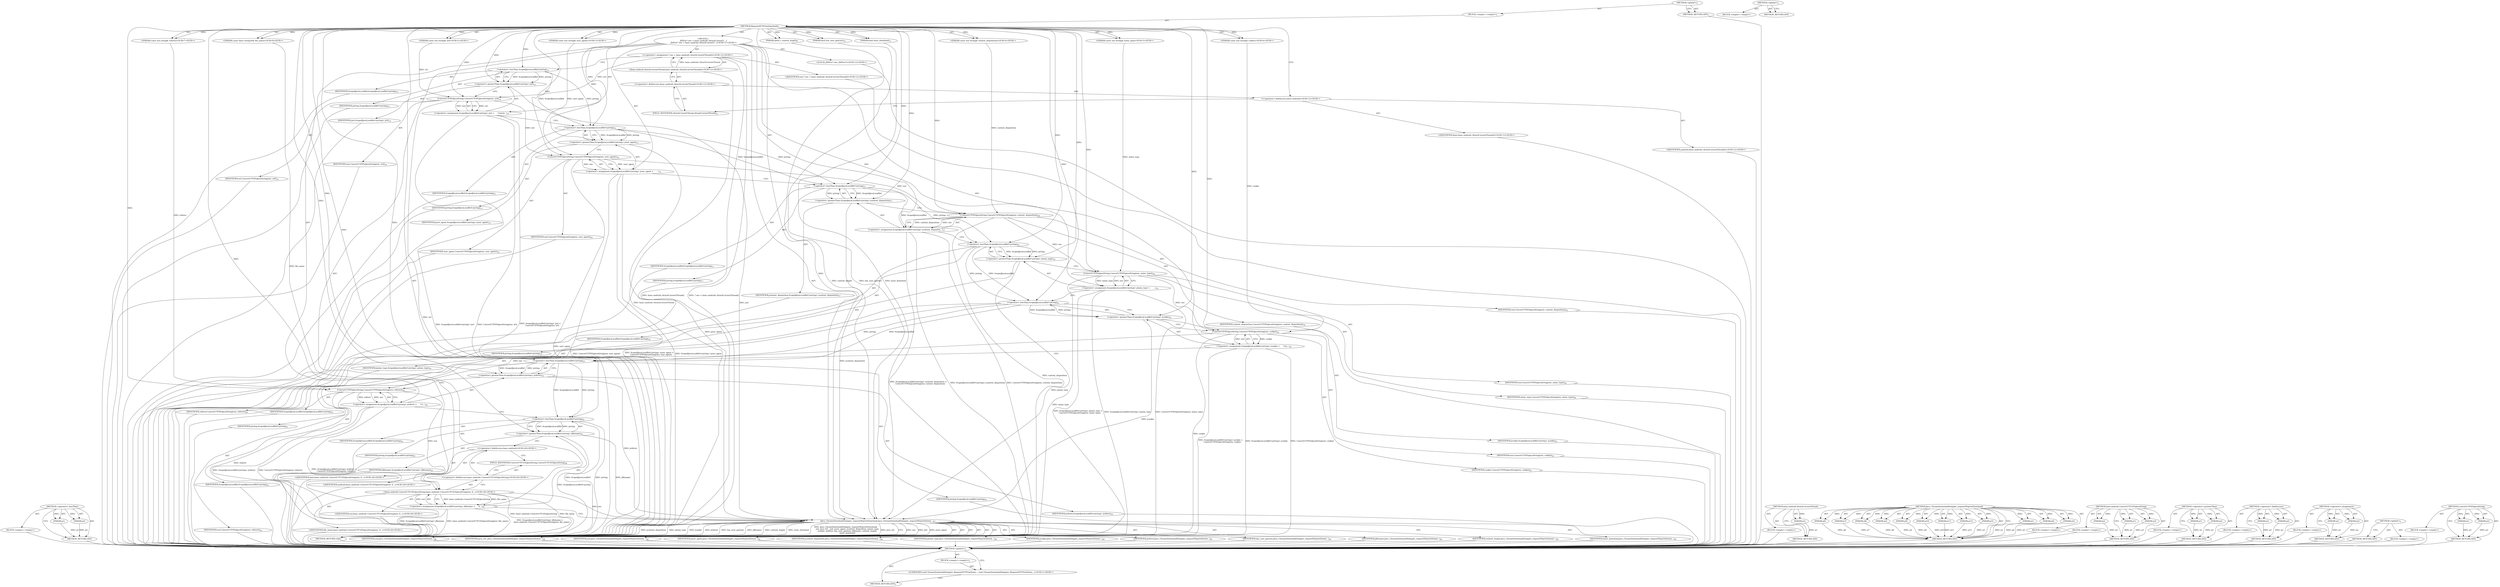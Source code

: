 digraph "&lt;global&gt;" {
vulnerable_156 [label=<(METHOD,&lt;operator&gt;.lessThan)>];
vulnerable_157 [label=<(PARAM,p1)>];
vulnerable_158 [label=<(PARAM,p2)>];
vulnerable_159 [label=<(BLOCK,&lt;empty&gt;,&lt;empty&gt;)>];
vulnerable_160 [label=<(METHOD_RETURN,ANY)>];
vulnerable_6 [label=<(METHOD,&lt;global&gt;)<SUB>1</SUB>>];
vulnerable_7 [label=<(BLOCK,&lt;empty&gt;,&lt;empty&gt;)<SUB>1</SUB>>];
vulnerable_8 [label=<(METHOD,RequestHTTPGetDownload)<SUB>1</SUB>>];
vulnerable_9 [label="<(PARAM,const std::string&amp; url)<SUB>2</SUB>>"];
vulnerable_10 [label="<(PARAM,const std::string&amp; user_agent)<SUB>3</SUB>>"];
vulnerable_11 [label="<(PARAM,const std::string&amp; content_disposition)<SUB>4</SUB>>"];
vulnerable_12 [label="<(PARAM,const std::string&amp; mime_type)<SUB>5</SUB>>"];
vulnerable_13 [label="<(PARAM,const std::string&amp; cookie)<SUB>6</SUB>>"];
vulnerable_14 [label="<(PARAM,const std::string&amp; referer)<SUB>7</SUB>>"];
vulnerable_15 [label="<(PARAM,const base::string16&amp; file_name)<SUB>8</SUB>>"];
vulnerable_16 [label=<(PARAM,int64_t content_length)<SUB>9</SUB>>];
vulnerable_17 [label=<(PARAM,bool has_user_gesture)<SUB>10</SUB>>];
vulnerable_18 [label=<(PARAM,bool must_download)<SUB>11</SUB>>];
vulnerable_19 [label="<(BLOCK,{
  JNIEnv* env = base::android::AttachCurrentT...,{
  JNIEnv* env = base::android::AttachCurrentT...)<SUB>11</SUB>>"];
vulnerable_20 [label="<(LOCAL,JNIEnv* env: JNIEnv*)<SUB>12</SUB>>"];
vulnerable_21 [label="<(&lt;operator&gt;.assignment,* env = base::android::AttachCurrentThread())<SUB>12</SUB>>"];
vulnerable_22 [label="<(IDENTIFIER,env,* env = base::android::AttachCurrentThread())<SUB>12</SUB>>"];
vulnerable_23 [label="<(base.android.AttachCurrentThread,base::android::AttachCurrentThread())<SUB>12</SUB>>"];
vulnerable_24 [label="<(&lt;operator&gt;.fieldAccess,base::android::AttachCurrentThread)<SUB>12</SUB>>"];
vulnerable_25 [label="<(&lt;operator&gt;.fieldAccess,base::android)<SUB>12</SUB>>"];
vulnerable_26 [label="<(IDENTIFIER,base,base::android::AttachCurrentThread())<SUB>12</SUB>>"];
vulnerable_27 [label="<(IDENTIFIER,android,base::android::AttachCurrentThread())<SUB>12</SUB>>"];
vulnerable_28 [label=<(FIELD_IDENTIFIER,AttachCurrentThread,AttachCurrentThread)<SUB>12</SUB>>];
vulnerable_29 [label=<(&lt;operator&gt;.assignment,ScopedJavaLocalRef&lt;jstring&gt; jurl =
      Conver...)<SUB>13</SUB>>];
vulnerable_30 [label=<(&lt;operator&gt;.greaterThan,ScopedJavaLocalRef&lt;jstring&gt; jurl)<SUB>13</SUB>>];
vulnerable_31 [label=<(&lt;operator&gt;.lessThan,ScopedJavaLocalRef&lt;jstring)<SUB>13</SUB>>];
vulnerable_32 [label=<(IDENTIFIER,ScopedJavaLocalRef,ScopedJavaLocalRef&lt;jstring)<SUB>13</SUB>>];
vulnerable_33 [label=<(IDENTIFIER,jstring,ScopedJavaLocalRef&lt;jstring)<SUB>13</SUB>>];
vulnerable_34 [label=<(IDENTIFIER,jurl,ScopedJavaLocalRef&lt;jstring&gt; jurl)<SUB>13</SUB>>];
vulnerable_35 [label=<(ConvertUTF8ToJavaString,ConvertUTF8ToJavaString(env, url))<SUB>14</SUB>>];
vulnerable_36 [label=<(IDENTIFIER,env,ConvertUTF8ToJavaString(env, url))<SUB>14</SUB>>];
vulnerable_37 [label=<(IDENTIFIER,url,ConvertUTF8ToJavaString(env, url))<SUB>14</SUB>>];
vulnerable_38 [label=<(&lt;operator&gt;.assignment,ScopedJavaLocalRef&lt;jstring&gt; juser_agent =
     ...)<SUB>15</SUB>>];
vulnerable_39 [label=<(&lt;operator&gt;.greaterThan,ScopedJavaLocalRef&lt;jstring&gt; juser_agent)<SUB>15</SUB>>];
vulnerable_40 [label=<(&lt;operator&gt;.lessThan,ScopedJavaLocalRef&lt;jstring)<SUB>15</SUB>>];
vulnerable_41 [label=<(IDENTIFIER,ScopedJavaLocalRef,ScopedJavaLocalRef&lt;jstring)<SUB>15</SUB>>];
vulnerable_42 [label=<(IDENTIFIER,jstring,ScopedJavaLocalRef&lt;jstring)<SUB>15</SUB>>];
vulnerable_43 [label=<(IDENTIFIER,juser_agent,ScopedJavaLocalRef&lt;jstring&gt; juser_agent)<SUB>15</SUB>>];
vulnerable_44 [label=<(ConvertUTF8ToJavaString,ConvertUTF8ToJavaString(env, user_agent))<SUB>16</SUB>>];
vulnerable_45 [label=<(IDENTIFIER,env,ConvertUTF8ToJavaString(env, user_agent))<SUB>16</SUB>>];
vulnerable_46 [label=<(IDENTIFIER,user_agent,ConvertUTF8ToJavaString(env, user_agent))<SUB>16</SUB>>];
vulnerable_47 [label=<(&lt;operator&gt;.assignment,ScopedJavaLocalRef&lt;jstring&gt; jcontent_dispositio...)<SUB>17</SUB>>];
vulnerable_48 [label=<(&lt;operator&gt;.greaterThan,ScopedJavaLocalRef&lt;jstring&gt; jcontent_disposition)<SUB>17</SUB>>];
vulnerable_49 [label=<(&lt;operator&gt;.lessThan,ScopedJavaLocalRef&lt;jstring)<SUB>17</SUB>>];
vulnerable_50 [label=<(IDENTIFIER,ScopedJavaLocalRef,ScopedJavaLocalRef&lt;jstring)<SUB>17</SUB>>];
vulnerable_51 [label=<(IDENTIFIER,jstring,ScopedJavaLocalRef&lt;jstring)<SUB>17</SUB>>];
vulnerable_52 [label=<(IDENTIFIER,jcontent_disposition,ScopedJavaLocalRef&lt;jstring&gt; jcontent_disposition)<SUB>17</SUB>>];
vulnerable_53 [label=<(ConvertUTF8ToJavaString,ConvertUTF8ToJavaString(env, content_disposition))<SUB>18</SUB>>];
vulnerable_54 [label=<(IDENTIFIER,env,ConvertUTF8ToJavaString(env, content_disposition))<SUB>18</SUB>>];
vulnerable_55 [label=<(IDENTIFIER,content_disposition,ConvertUTF8ToJavaString(env, content_disposition))<SUB>18</SUB>>];
vulnerable_56 [label=<(&lt;operator&gt;.assignment,ScopedJavaLocalRef&lt;jstring&gt; jmime_type =
      ...)<SUB>19</SUB>>];
vulnerable_57 [label=<(&lt;operator&gt;.greaterThan,ScopedJavaLocalRef&lt;jstring&gt; jmime_type)<SUB>19</SUB>>];
vulnerable_58 [label=<(&lt;operator&gt;.lessThan,ScopedJavaLocalRef&lt;jstring)<SUB>19</SUB>>];
vulnerable_59 [label=<(IDENTIFIER,ScopedJavaLocalRef,ScopedJavaLocalRef&lt;jstring)<SUB>19</SUB>>];
vulnerable_60 [label=<(IDENTIFIER,jstring,ScopedJavaLocalRef&lt;jstring)<SUB>19</SUB>>];
vulnerable_61 [label=<(IDENTIFIER,jmime_type,ScopedJavaLocalRef&lt;jstring&gt; jmime_type)<SUB>19</SUB>>];
vulnerable_62 [label=<(ConvertUTF8ToJavaString,ConvertUTF8ToJavaString(env, mime_type))<SUB>20</SUB>>];
vulnerable_63 [label=<(IDENTIFIER,env,ConvertUTF8ToJavaString(env, mime_type))<SUB>20</SUB>>];
vulnerable_64 [label=<(IDENTIFIER,mime_type,ConvertUTF8ToJavaString(env, mime_type))<SUB>20</SUB>>];
vulnerable_65 [label=<(&lt;operator&gt;.assignment,ScopedJavaLocalRef&lt;jstring&gt; jcookie =
      Con...)<SUB>21</SUB>>];
vulnerable_66 [label=<(&lt;operator&gt;.greaterThan,ScopedJavaLocalRef&lt;jstring&gt; jcookie)<SUB>21</SUB>>];
vulnerable_67 [label=<(&lt;operator&gt;.lessThan,ScopedJavaLocalRef&lt;jstring)<SUB>21</SUB>>];
vulnerable_68 [label=<(IDENTIFIER,ScopedJavaLocalRef,ScopedJavaLocalRef&lt;jstring)<SUB>21</SUB>>];
vulnerable_69 [label=<(IDENTIFIER,jstring,ScopedJavaLocalRef&lt;jstring)<SUB>21</SUB>>];
vulnerable_70 [label=<(IDENTIFIER,jcookie,ScopedJavaLocalRef&lt;jstring&gt; jcookie)<SUB>21</SUB>>];
vulnerable_71 [label=<(ConvertUTF8ToJavaString,ConvertUTF8ToJavaString(env, cookie))<SUB>22</SUB>>];
vulnerable_72 [label=<(IDENTIFIER,env,ConvertUTF8ToJavaString(env, cookie))<SUB>22</SUB>>];
vulnerable_73 [label=<(IDENTIFIER,cookie,ConvertUTF8ToJavaString(env, cookie))<SUB>22</SUB>>];
vulnerable_74 [label=<(&lt;operator&gt;.assignment,ScopedJavaLocalRef&lt;jstring&gt; jreferer =
      Co...)<SUB>23</SUB>>];
vulnerable_75 [label=<(&lt;operator&gt;.greaterThan,ScopedJavaLocalRef&lt;jstring&gt; jreferer)<SUB>23</SUB>>];
vulnerable_76 [label=<(&lt;operator&gt;.lessThan,ScopedJavaLocalRef&lt;jstring)<SUB>23</SUB>>];
vulnerable_77 [label=<(IDENTIFIER,ScopedJavaLocalRef,ScopedJavaLocalRef&lt;jstring)<SUB>23</SUB>>];
vulnerable_78 [label=<(IDENTIFIER,jstring,ScopedJavaLocalRef&lt;jstring)<SUB>23</SUB>>];
vulnerable_79 [label=<(IDENTIFIER,jreferer,ScopedJavaLocalRef&lt;jstring&gt; jreferer)<SUB>23</SUB>>];
vulnerable_80 [label=<(ConvertUTF8ToJavaString,ConvertUTF8ToJavaString(env, referer))<SUB>24</SUB>>];
vulnerable_81 [label=<(IDENTIFIER,env,ConvertUTF8ToJavaString(env, referer))<SUB>24</SUB>>];
vulnerable_82 [label=<(IDENTIFIER,referer,ConvertUTF8ToJavaString(env, referer))<SUB>24</SUB>>];
vulnerable_83 [label=<(&lt;operator&gt;.assignment,ScopedJavaLocalRef&lt;jstring&gt; jfilename =
      b...)<SUB>25</SUB>>];
vulnerable_84 [label=<(&lt;operator&gt;.greaterThan,ScopedJavaLocalRef&lt;jstring&gt; jfilename)<SUB>25</SUB>>];
vulnerable_85 [label=<(&lt;operator&gt;.lessThan,ScopedJavaLocalRef&lt;jstring)<SUB>25</SUB>>];
vulnerable_86 [label=<(IDENTIFIER,ScopedJavaLocalRef,ScopedJavaLocalRef&lt;jstring)<SUB>25</SUB>>];
vulnerable_87 [label=<(IDENTIFIER,jstring,ScopedJavaLocalRef&lt;jstring)<SUB>25</SUB>>];
vulnerable_88 [label=<(IDENTIFIER,jfilename,ScopedJavaLocalRef&lt;jstring&gt; jfilename)<SUB>25</SUB>>];
vulnerable_89 [label="<(base.android.ConvertUTF16ToJavaString,base::android::ConvertUTF16ToJavaString(env, fi...)<SUB>26</SUB>>"];
vulnerable_90 [label="<(&lt;operator&gt;.fieldAccess,base::android::ConvertUTF16ToJavaString)<SUB>26</SUB>>"];
vulnerable_91 [label="<(&lt;operator&gt;.fieldAccess,base::android)<SUB>26</SUB>>"];
vulnerable_92 [label="<(IDENTIFIER,base,base::android::ConvertUTF16ToJavaString(env, fi...)<SUB>26</SUB>>"];
vulnerable_93 [label="<(IDENTIFIER,android,base::android::ConvertUTF16ToJavaString(env, fi...)<SUB>26</SUB>>"];
vulnerable_94 [label=<(FIELD_IDENTIFIER,ConvertUTF16ToJavaString,ConvertUTF16ToJavaString)<SUB>26</SUB>>];
vulnerable_95 [label="<(IDENTIFIER,env,base::android::ConvertUTF16ToJavaString(env, fi...)<SUB>26</SUB>>"];
vulnerable_96 [label="<(IDENTIFIER,file_name,base::android::ConvertUTF16ToJavaString(env, fi...)<SUB>26</SUB>>"];
vulnerable_97 [label=<(Java_ChromeDownloadDelegate_requestHttpGetDownload,Java_ChromeDownloadDelegate_requestHttpGetDownl...)<SUB>27</SUB>>];
vulnerable_98 [label=<(IDENTIFIER,env,Java_ChromeDownloadDelegate_requestHttpGetDownl...)<SUB>28</SUB>>];
vulnerable_99 [label=<(IDENTIFIER,java_ref_,Java_ChromeDownloadDelegate_requestHttpGetDownl...)<SUB>28</SUB>>];
vulnerable_100 [label=<(IDENTIFIER,jurl,Java_ChromeDownloadDelegate_requestHttpGetDownl...)<SUB>28</SUB>>];
vulnerable_101 [label=<(IDENTIFIER,juser_agent,Java_ChromeDownloadDelegate_requestHttpGetDownl...)<SUB>28</SUB>>];
vulnerable_102 [label=<(IDENTIFIER,jcontent_disposition,Java_ChromeDownloadDelegate_requestHttpGetDownl...)<SUB>28</SUB>>];
vulnerable_103 [label=<(IDENTIFIER,jmime_type,Java_ChromeDownloadDelegate_requestHttpGetDownl...)<SUB>28</SUB>>];
vulnerable_104 [label=<(IDENTIFIER,jcookie,Java_ChromeDownloadDelegate_requestHttpGetDownl...)<SUB>29</SUB>>];
vulnerable_105 [label=<(IDENTIFIER,jreferer,Java_ChromeDownloadDelegate_requestHttpGetDownl...)<SUB>29</SUB>>];
vulnerable_106 [label=<(IDENTIFIER,has_user_gesture,Java_ChromeDownloadDelegate_requestHttpGetDownl...)<SUB>29</SUB>>];
vulnerable_107 [label=<(IDENTIFIER,jfilename,Java_ChromeDownloadDelegate_requestHttpGetDownl...)<SUB>29</SUB>>];
vulnerable_108 [label=<(IDENTIFIER,content_length,Java_ChromeDownloadDelegate_requestHttpGetDownl...)<SUB>29</SUB>>];
vulnerable_109 [label=<(IDENTIFIER,must_download,Java_ChromeDownloadDelegate_requestHttpGetDownl...)<SUB>30</SUB>>];
vulnerable_110 [label=<(METHOD_RETURN,void)<SUB>1</SUB>>];
vulnerable_112 [label=<(METHOD_RETURN,ANY)<SUB>1</SUB>>];
vulnerable_142 [label=<(METHOD,base.android.AttachCurrentThread)>];
vulnerable_143 [label=<(PARAM,p1)>];
vulnerable_144 [label=<(BLOCK,&lt;empty&gt;,&lt;empty&gt;)>];
vulnerable_145 [label=<(METHOD_RETURN,ANY)>];
vulnerable_172 [label=<(METHOD,Java_ChromeDownloadDelegate_requestHttpGetDownload)>];
vulnerable_173 [label=<(PARAM,p1)>];
vulnerable_174 [label=<(PARAM,p2)>];
vulnerable_175 [label=<(PARAM,p3)>];
vulnerable_176 [label=<(PARAM,p4)>];
vulnerable_177 [label=<(PARAM,p5)>];
vulnerable_178 [label=<(PARAM,p6)>];
vulnerable_179 [label=<(PARAM,p7)>];
vulnerable_180 [label=<(PARAM,p8)>];
vulnerable_181 [label=<(PARAM,p9)>];
vulnerable_182 [label=<(PARAM,p10)>];
vulnerable_183 [label=<(PARAM,p11)>];
vulnerable_184 [label=<(PARAM,p12)>];
vulnerable_185 [label=<(BLOCK,&lt;empty&gt;,&lt;empty&gt;)>];
vulnerable_186 [label=<(METHOD_RETURN,ANY)>];
vulnerable_166 [label=<(METHOD,base.android.ConvertUTF16ToJavaString)>];
vulnerable_167 [label=<(PARAM,p1)>];
vulnerable_168 [label=<(PARAM,p2)>];
vulnerable_169 [label=<(PARAM,p3)>];
vulnerable_170 [label=<(BLOCK,&lt;empty&gt;,&lt;empty&gt;)>];
vulnerable_171 [label=<(METHOD_RETURN,ANY)>];
vulnerable_151 [label=<(METHOD,&lt;operator&gt;.greaterThan)>];
vulnerable_152 [label=<(PARAM,p1)>];
vulnerable_153 [label=<(PARAM,p2)>];
vulnerable_154 [label=<(BLOCK,&lt;empty&gt;,&lt;empty&gt;)>];
vulnerable_155 [label=<(METHOD_RETURN,ANY)>];
vulnerable_146 [label=<(METHOD,&lt;operator&gt;.fieldAccess)>];
vulnerable_147 [label=<(PARAM,p1)>];
vulnerable_148 [label=<(PARAM,p2)>];
vulnerable_149 [label=<(BLOCK,&lt;empty&gt;,&lt;empty&gt;)>];
vulnerable_150 [label=<(METHOD_RETURN,ANY)>];
vulnerable_137 [label=<(METHOD,&lt;operator&gt;.assignment)>];
vulnerable_138 [label=<(PARAM,p1)>];
vulnerable_139 [label=<(PARAM,p2)>];
vulnerable_140 [label=<(BLOCK,&lt;empty&gt;,&lt;empty&gt;)>];
vulnerable_141 [label=<(METHOD_RETURN,ANY)>];
vulnerable_131 [label=<(METHOD,&lt;global&gt;)<SUB>1</SUB>>];
vulnerable_132 [label=<(BLOCK,&lt;empty&gt;,&lt;empty&gt;)>];
vulnerable_133 [label=<(METHOD_RETURN,ANY)>];
vulnerable_161 [label=<(METHOD,ConvertUTF8ToJavaString)>];
vulnerable_162 [label=<(PARAM,p1)>];
vulnerable_163 [label=<(PARAM,p2)>];
vulnerable_164 [label=<(BLOCK,&lt;empty&gt;,&lt;empty&gt;)>];
vulnerable_165 [label=<(METHOD_RETURN,ANY)>];
fixed_6 [label=<(METHOD,&lt;global&gt;)<SUB>1</SUB>>];
fixed_7 [label=<(BLOCK,&lt;empty&gt;,&lt;empty&gt;)<SUB>1</SUB>>];
fixed_8 [label="<(UNKNOWN,void ChromeDownloadDelegate::RequestHTTPGetDown...,void ChromeDownloadDelegate::RequestHTTPGetDown...)<SUB>1</SUB>>"];
fixed_9 [label=<(METHOD_RETURN,ANY)<SUB>1</SUB>>];
fixed_14 [label=<(METHOD,&lt;global&gt;)<SUB>1</SUB>>];
fixed_15 [label=<(BLOCK,&lt;empty&gt;,&lt;empty&gt;)>];
fixed_16 [label=<(METHOD_RETURN,ANY)>];
vulnerable_156 -> vulnerable_157  [key=0, label="AST: "];
vulnerable_156 -> vulnerable_157  [key=1, label="DDG: "];
vulnerable_156 -> vulnerable_159  [key=0, label="AST: "];
vulnerable_156 -> vulnerable_158  [key=0, label="AST: "];
vulnerable_156 -> vulnerable_158  [key=1, label="DDG: "];
vulnerable_156 -> vulnerable_160  [key=0, label="AST: "];
vulnerable_156 -> vulnerable_160  [key=1, label="CFG: "];
vulnerable_157 -> vulnerable_160  [key=0, label="DDG: p1"];
vulnerable_158 -> vulnerable_160  [key=0, label="DDG: p2"];
vulnerable_159 -> fixed_6  [key=0];
vulnerable_160 -> fixed_6  [key=0];
vulnerable_6 -> vulnerable_7  [key=0, label="AST: "];
vulnerable_6 -> vulnerable_112  [key=0, label="AST: "];
vulnerable_6 -> vulnerable_112  [key=1, label="CFG: "];
vulnerable_7 -> vulnerable_8  [key=0, label="AST: "];
vulnerable_8 -> vulnerable_9  [key=0, label="AST: "];
vulnerable_8 -> vulnerable_9  [key=1, label="DDG: "];
vulnerable_8 -> vulnerable_10  [key=0, label="AST: "];
vulnerable_8 -> vulnerable_10  [key=1, label="DDG: "];
vulnerable_8 -> vulnerable_11  [key=0, label="AST: "];
vulnerable_8 -> vulnerable_11  [key=1, label="DDG: "];
vulnerable_8 -> vulnerable_12  [key=0, label="AST: "];
vulnerable_8 -> vulnerable_12  [key=1, label="DDG: "];
vulnerable_8 -> vulnerable_13  [key=0, label="AST: "];
vulnerable_8 -> vulnerable_13  [key=1, label="DDG: "];
vulnerable_8 -> vulnerable_14  [key=0, label="AST: "];
vulnerable_8 -> vulnerable_14  [key=1, label="DDG: "];
vulnerable_8 -> vulnerable_15  [key=0, label="AST: "];
vulnerable_8 -> vulnerable_15  [key=1, label="DDG: "];
vulnerable_8 -> vulnerable_16  [key=0, label="AST: "];
vulnerable_8 -> vulnerable_16  [key=1, label="DDG: "];
vulnerable_8 -> vulnerable_17  [key=0, label="AST: "];
vulnerable_8 -> vulnerable_17  [key=1, label="DDG: "];
vulnerable_8 -> vulnerable_18  [key=0, label="AST: "];
vulnerable_8 -> vulnerable_18  [key=1, label="DDG: "];
vulnerable_8 -> vulnerable_19  [key=0, label="AST: "];
vulnerable_8 -> vulnerable_110  [key=0, label="AST: "];
vulnerable_8 -> vulnerable_25  [key=0, label="CFG: "];
vulnerable_8 -> vulnerable_97  [key=0, label="DDG: "];
vulnerable_8 -> vulnerable_30  [key=0, label="DDG: "];
vulnerable_8 -> vulnerable_35  [key=0, label="DDG: "];
vulnerable_8 -> vulnerable_39  [key=0, label="DDG: "];
vulnerable_8 -> vulnerable_44  [key=0, label="DDG: "];
vulnerable_8 -> vulnerable_48  [key=0, label="DDG: "];
vulnerable_8 -> vulnerable_53  [key=0, label="DDG: "];
vulnerable_8 -> vulnerable_57  [key=0, label="DDG: "];
vulnerable_8 -> vulnerable_62  [key=0, label="DDG: "];
vulnerable_8 -> vulnerable_66  [key=0, label="DDG: "];
vulnerable_8 -> vulnerable_71  [key=0, label="DDG: "];
vulnerable_8 -> vulnerable_75  [key=0, label="DDG: "];
vulnerable_8 -> vulnerable_80  [key=0, label="DDG: "];
vulnerable_8 -> vulnerable_84  [key=0, label="DDG: "];
vulnerable_8 -> vulnerable_89  [key=0, label="DDG: "];
vulnerable_8 -> vulnerable_31  [key=0, label="DDG: "];
vulnerable_8 -> vulnerable_40  [key=0, label="DDG: "];
vulnerable_8 -> vulnerable_49  [key=0, label="DDG: "];
vulnerable_8 -> vulnerable_58  [key=0, label="DDG: "];
vulnerable_8 -> vulnerable_67  [key=0, label="DDG: "];
vulnerable_8 -> vulnerable_76  [key=0, label="DDG: "];
vulnerable_8 -> vulnerable_85  [key=0, label="DDG: "];
vulnerable_9 -> vulnerable_35  [key=0, label="DDG: url"];
vulnerable_10 -> vulnerable_44  [key=0, label="DDG: user_agent"];
vulnerable_11 -> vulnerable_53  [key=0, label="DDG: content_disposition"];
vulnerable_12 -> vulnerable_62  [key=0, label="DDG: mime_type"];
vulnerable_13 -> vulnerable_71  [key=0, label="DDG: cookie"];
vulnerable_14 -> vulnerable_80  [key=0, label="DDG: referer"];
vulnerable_15 -> vulnerable_89  [key=0, label="DDG: file_name"];
vulnerable_16 -> vulnerable_97  [key=0, label="DDG: content_length"];
vulnerable_17 -> vulnerable_97  [key=0, label="DDG: has_user_gesture"];
vulnerable_18 -> vulnerable_97  [key=0, label="DDG: must_download"];
vulnerable_19 -> vulnerable_20  [key=0, label="AST: "];
vulnerable_19 -> vulnerable_21  [key=0, label="AST: "];
vulnerable_19 -> vulnerable_29  [key=0, label="AST: "];
vulnerable_19 -> vulnerable_38  [key=0, label="AST: "];
vulnerable_19 -> vulnerable_47  [key=0, label="AST: "];
vulnerable_19 -> vulnerable_56  [key=0, label="AST: "];
vulnerable_19 -> vulnerable_65  [key=0, label="AST: "];
vulnerable_19 -> vulnerable_74  [key=0, label="AST: "];
vulnerable_19 -> vulnerable_83  [key=0, label="AST: "];
vulnerable_19 -> vulnerable_97  [key=0, label="AST: "];
vulnerable_20 -> fixed_6  [key=0];
vulnerable_21 -> vulnerable_22  [key=0, label="AST: "];
vulnerable_21 -> vulnerable_23  [key=0, label="AST: "];
vulnerable_21 -> vulnerable_31  [key=0, label="CFG: "];
vulnerable_21 -> vulnerable_110  [key=0, label="DDG: base::android::AttachCurrentThread()"];
vulnerable_21 -> vulnerable_110  [key=1, label="DDG: * env = base::android::AttachCurrentThread()"];
vulnerable_21 -> vulnerable_35  [key=0, label="DDG: env"];
vulnerable_22 -> fixed_6  [key=0];
vulnerable_23 -> vulnerable_24  [key=0, label="AST: "];
vulnerable_23 -> vulnerable_21  [key=0, label="CFG: "];
vulnerable_23 -> vulnerable_21  [key=1, label="DDG: base::android::AttachCurrentThread"];
vulnerable_23 -> vulnerable_110  [key=0, label="DDG: base::android::AttachCurrentThread"];
vulnerable_24 -> vulnerable_25  [key=0, label="AST: "];
vulnerable_24 -> vulnerable_28  [key=0, label="AST: "];
vulnerable_24 -> vulnerable_23  [key=0, label="CFG: "];
vulnerable_25 -> vulnerable_26  [key=0, label="AST: "];
vulnerable_25 -> vulnerable_27  [key=0, label="AST: "];
vulnerable_25 -> vulnerable_28  [key=0, label="CFG: "];
vulnerable_26 -> fixed_6  [key=0];
vulnerable_27 -> fixed_6  [key=0];
vulnerable_28 -> vulnerable_24  [key=0, label="CFG: "];
vulnerable_29 -> vulnerable_30  [key=0, label="AST: "];
vulnerable_29 -> vulnerable_35  [key=0, label="AST: "];
vulnerable_29 -> vulnerable_40  [key=0, label="CFG: "];
vulnerable_29 -> vulnerable_110  [key=0, label="DDG: ScopedJavaLocalRef&lt;jstring&gt; jurl"];
vulnerable_29 -> vulnerable_110  [key=1, label="DDG: ConvertUTF8ToJavaString(env, url)"];
vulnerable_29 -> vulnerable_110  [key=2, label="DDG: ScopedJavaLocalRef&lt;jstring&gt; jurl =
      ConvertUTF8ToJavaString(env, url)"];
vulnerable_30 -> vulnerable_31  [key=0, label="AST: "];
vulnerable_30 -> vulnerable_34  [key=0, label="AST: "];
vulnerable_30 -> vulnerable_35  [key=0, label="CFG: "];
vulnerable_30 -> vulnerable_97  [key=0, label="DDG: jurl"];
vulnerable_31 -> vulnerable_32  [key=0, label="AST: "];
vulnerable_31 -> vulnerable_33  [key=0, label="AST: "];
vulnerable_31 -> vulnerable_30  [key=0, label="CFG: "];
vulnerable_31 -> vulnerable_30  [key=1, label="DDG: ScopedJavaLocalRef"];
vulnerable_31 -> vulnerable_30  [key=2, label="DDG: jstring"];
vulnerable_31 -> vulnerable_40  [key=0, label="DDG: ScopedJavaLocalRef"];
vulnerable_31 -> vulnerable_40  [key=1, label="DDG: jstring"];
vulnerable_32 -> fixed_6  [key=0];
vulnerable_33 -> fixed_6  [key=0];
vulnerable_34 -> fixed_6  [key=0];
vulnerable_35 -> vulnerable_36  [key=0, label="AST: "];
vulnerable_35 -> vulnerable_37  [key=0, label="AST: "];
vulnerable_35 -> vulnerable_29  [key=0, label="CFG: "];
vulnerable_35 -> vulnerable_29  [key=1, label="DDG: env"];
vulnerable_35 -> vulnerable_29  [key=2, label="DDG: url"];
vulnerable_35 -> vulnerable_110  [key=0, label="DDG: url"];
vulnerable_35 -> vulnerable_44  [key=0, label="DDG: env"];
vulnerable_36 -> fixed_6  [key=0];
vulnerable_37 -> fixed_6  [key=0];
vulnerable_38 -> vulnerable_39  [key=0, label="AST: "];
vulnerable_38 -> vulnerable_44  [key=0, label="AST: "];
vulnerable_38 -> vulnerable_49  [key=0, label="CFG: "];
vulnerable_38 -> vulnerable_110  [key=0, label="DDG: ScopedJavaLocalRef&lt;jstring&gt; juser_agent"];
vulnerable_38 -> vulnerable_110  [key=1, label="DDG: ConvertUTF8ToJavaString(env, user_agent)"];
vulnerable_38 -> vulnerable_110  [key=2, label="DDG: ScopedJavaLocalRef&lt;jstring&gt; juser_agent =
      ConvertUTF8ToJavaString(env, user_agent)"];
vulnerable_39 -> vulnerable_40  [key=0, label="AST: "];
vulnerable_39 -> vulnerable_43  [key=0, label="AST: "];
vulnerable_39 -> vulnerable_44  [key=0, label="CFG: "];
vulnerable_39 -> vulnerable_97  [key=0, label="DDG: juser_agent"];
vulnerable_40 -> vulnerable_41  [key=0, label="AST: "];
vulnerable_40 -> vulnerable_42  [key=0, label="AST: "];
vulnerable_40 -> vulnerable_39  [key=0, label="CFG: "];
vulnerable_40 -> vulnerable_39  [key=1, label="DDG: ScopedJavaLocalRef"];
vulnerable_40 -> vulnerable_39  [key=2, label="DDG: jstring"];
vulnerable_40 -> vulnerable_49  [key=0, label="DDG: ScopedJavaLocalRef"];
vulnerable_40 -> vulnerable_49  [key=1, label="DDG: jstring"];
vulnerable_41 -> fixed_6  [key=0];
vulnerable_42 -> fixed_6  [key=0];
vulnerable_43 -> fixed_6  [key=0];
vulnerable_44 -> vulnerable_45  [key=0, label="AST: "];
vulnerable_44 -> vulnerable_46  [key=0, label="AST: "];
vulnerable_44 -> vulnerable_38  [key=0, label="CFG: "];
vulnerable_44 -> vulnerable_38  [key=1, label="DDG: env"];
vulnerable_44 -> vulnerable_38  [key=2, label="DDG: user_agent"];
vulnerable_44 -> vulnerable_110  [key=0, label="DDG: user_agent"];
vulnerable_44 -> vulnerable_53  [key=0, label="DDG: env"];
vulnerable_45 -> fixed_6  [key=0];
vulnerable_46 -> fixed_6  [key=0];
vulnerable_47 -> vulnerable_48  [key=0, label="AST: "];
vulnerable_47 -> vulnerable_53  [key=0, label="AST: "];
vulnerable_47 -> vulnerable_58  [key=0, label="CFG: "];
vulnerable_47 -> vulnerable_110  [key=0, label="DDG: ScopedJavaLocalRef&lt;jstring&gt; jcontent_disposition"];
vulnerable_47 -> vulnerable_110  [key=1, label="DDG: ConvertUTF8ToJavaString(env, content_disposition)"];
vulnerable_47 -> vulnerable_110  [key=2, label="DDG: ScopedJavaLocalRef&lt;jstring&gt; jcontent_disposition =
      ConvertUTF8ToJavaString(env, content_disposition)"];
vulnerable_48 -> vulnerable_49  [key=0, label="AST: "];
vulnerable_48 -> vulnerable_52  [key=0, label="AST: "];
vulnerable_48 -> vulnerable_53  [key=0, label="CFG: "];
vulnerable_48 -> vulnerable_97  [key=0, label="DDG: jcontent_disposition"];
vulnerable_49 -> vulnerable_50  [key=0, label="AST: "];
vulnerable_49 -> vulnerable_51  [key=0, label="AST: "];
vulnerable_49 -> vulnerable_48  [key=0, label="CFG: "];
vulnerable_49 -> vulnerable_48  [key=1, label="DDG: ScopedJavaLocalRef"];
vulnerable_49 -> vulnerable_48  [key=2, label="DDG: jstring"];
vulnerable_49 -> vulnerable_58  [key=0, label="DDG: ScopedJavaLocalRef"];
vulnerable_49 -> vulnerable_58  [key=1, label="DDG: jstring"];
vulnerable_50 -> fixed_6  [key=0];
vulnerable_51 -> fixed_6  [key=0];
vulnerable_52 -> fixed_6  [key=0];
vulnerable_53 -> vulnerable_54  [key=0, label="AST: "];
vulnerable_53 -> vulnerable_55  [key=0, label="AST: "];
vulnerable_53 -> vulnerable_47  [key=0, label="CFG: "];
vulnerable_53 -> vulnerable_47  [key=1, label="DDG: env"];
vulnerable_53 -> vulnerable_47  [key=2, label="DDG: content_disposition"];
vulnerable_53 -> vulnerable_110  [key=0, label="DDG: content_disposition"];
vulnerable_53 -> vulnerable_62  [key=0, label="DDG: env"];
vulnerable_54 -> fixed_6  [key=0];
vulnerable_55 -> fixed_6  [key=0];
vulnerable_56 -> vulnerable_57  [key=0, label="AST: "];
vulnerable_56 -> vulnerable_62  [key=0, label="AST: "];
vulnerable_56 -> vulnerable_67  [key=0, label="CFG: "];
vulnerable_56 -> vulnerable_110  [key=0, label="DDG: ScopedJavaLocalRef&lt;jstring&gt; jmime_type"];
vulnerable_56 -> vulnerable_110  [key=1, label="DDG: ConvertUTF8ToJavaString(env, mime_type)"];
vulnerable_56 -> vulnerable_110  [key=2, label="DDG: ScopedJavaLocalRef&lt;jstring&gt; jmime_type =
      ConvertUTF8ToJavaString(env, mime_type)"];
vulnerable_57 -> vulnerable_58  [key=0, label="AST: "];
vulnerable_57 -> vulnerable_61  [key=0, label="AST: "];
vulnerable_57 -> vulnerable_62  [key=0, label="CFG: "];
vulnerable_57 -> vulnerable_97  [key=0, label="DDG: jmime_type"];
vulnerable_58 -> vulnerable_59  [key=0, label="AST: "];
vulnerable_58 -> vulnerable_60  [key=0, label="AST: "];
vulnerable_58 -> vulnerable_57  [key=0, label="CFG: "];
vulnerable_58 -> vulnerable_57  [key=1, label="DDG: ScopedJavaLocalRef"];
vulnerable_58 -> vulnerable_57  [key=2, label="DDG: jstring"];
vulnerable_58 -> vulnerable_67  [key=0, label="DDG: ScopedJavaLocalRef"];
vulnerable_58 -> vulnerable_67  [key=1, label="DDG: jstring"];
vulnerable_59 -> fixed_6  [key=0];
vulnerable_60 -> fixed_6  [key=0];
vulnerable_61 -> fixed_6  [key=0];
vulnerable_62 -> vulnerable_63  [key=0, label="AST: "];
vulnerable_62 -> vulnerable_64  [key=0, label="AST: "];
vulnerable_62 -> vulnerable_56  [key=0, label="CFG: "];
vulnerable_62 -> vulnerable_56  [key=1, label="DDG: env"];
vulnerable_62 -> vulnerable_56  [key=2, label="DDG: mime_type"];
vulnerable_62 -> vulnerable_110  [key=0, label="DDG: mime_type"];
vulnerable_62 -> vulnerable_71  [key=0, label="DDG: env"];
vulnerable_63 -> fixed_6  [key=0];
vulnerable_64 -> fixed_6  [key=0];
vulnerable_65 -> vulnerable_66  [key=0, label="AST: "];
vulnerable_65 -> vulnerable_71  [key=0, label="AST: "];
vulnerable_65 -> vulnerable_76  [key=0, label="CFG: "];
vulnerable_65 -> vulnerable_110  [key=0, label="DDG: ScopedJavaLocalRef&lt;jstring&gt; jcookie"];
vulnerable_65 -> vulnerable_110  [key=1, label="DDG: ConvertUTF8ToJavaString(env, cookie)"];
vulnerable_65 -> vulnerable_110  [key=2, label="DDG: ScopedJavaLocalRef&lt;jstring&gt; jcookie =
      ConvertUTF8ToJavaString(env, cookie)"];
vulnerable_66 -> vulnerable_67  [key=0, label="AST: "];
vulnerable_66 -> vulnerable_70  [key=0, label="AST: "];
vulnerable_66 -> vulnerable_71  [key=0, label="CFG: "];
vulnerable_66 -> vulnerable_97  [key=0, label="DDG: jcookie"];
vulnerable_67 -> vulnerable_68  [key=0, label="AST: "];
vulnerable_67 -> vulnerable_69  [key=0, label="AST: "];
vulnerable_67 -> vulnerable_66  [key=0, label="CFG: "];
vulnerable_67 -> vulnerable_66  [key=1, label="DDG: ScopedJavaLocalRef"];
vulnerable_67 -> vulnerable_66  [key=2, label="DDG: jstring"];
vulnerable_67 -> vulnerable_76  [key=0, label="DDG: ScopedJavaLocalRef"];
vulnerable_67 -> vulnerable_76  [key=1, label="DDG: jstring"];
vulnerable_68 -> fixed_6  [key=0];
vulnerable_69 -> fixed_6  [key=0];
vulnerable_70 -> fixed_6  [key=0];
vulnerable_71 -> vulnerable_72  [key=0, label="AST: "];
vulnerable_71 -> vulnerable_73  [key=0, label="AST: "];
vulnerable_71 -> vulnerable_65  [key=0, label="CFG: "];
vulnerable_71 -> vulnerable_65  [key=1, label="DDG: env"];
vulnerable_71 -> vulnerable_65  [key=2, label="DDG: cookie"];
vulnerable_71 -> vulnerable_110  [key=0, label="DDG: cookie"];
vulnerable_71 -> vulnerable_80  [key=0, label="DDG: env"];
vulnerable_72 -> fixed_6  [key=0];
vulnerable_73 -> fixed_6  [key=0];
vulnerable_74 -> vulnerable_75  [key=0, label="AST: "];
vulnerable_74 -> vulnerable_80  [key=0, label="AST: "];
vulnerable_74 -> vulnerable_85  [key=0, label="CFG: "];
vulnerable_74 -> vulnerable_110  [key=0, label="DDG: ScopedJavaLocalRef&lt;jstring&gt; jreferer"];
vulnerable_74 -> vulnerable_110  [key=1, label="DDG: ConvertUTF8ToJavaString(env, referer)"];
vulnerable_74 -> vulnerable_110  [key=2, label="DDG: ScopedJavaLocalRef&lt;jstring&gt; jreferer =
      ConvertUTF8ToJavaString(env, referer)"];
vulnerable_75 -> vulnerable_76  [key=0, label="AST: "];
vulnerable_75 -> vulnerable_79  [key=0, label="AST: "];
vulnerable_75 -> vulnerable_80  [key=0, label="CFG: "];
vulnerable_75 -> vulnerable_97  [key=0, label="DDG: jreferer"];
vulnerable_76 -> vulnerable_77  [key=0, label="AST: "];
vulnerable_76 -> vulnerable_78  [key=0, label="AST: "];
vulnerable_76 -> vulnerable_75  [key=0, label="CFG: "];
vulnerable_76 -> vulnerable_75  [key=1, label="DDG: ScopedJavaLocalRef"];
vulnerable_76 -> vulnerable_75  [key=2, label="DDG: jstring"];
vulnerable_76 -> vulnerable_85  [key=0, label="DDG: ScopedJavaLocalRef"];
vulnerable_76 -> vulnerable_85  [key=1, label="DDG: jstring"];
vulnerable_77 -> fixed_6  [key=0];
vulnerable_78 -> fixed_6  [key=0];
vulnerable_79 -> fixed_6  [key=0];
vulnerable_80 -> vulnerable_81  [key=0, label="AST: "];
vulnerable_80 -> vulnerable_82  [key=0, label="AST: "];
vulnerable_80 -> vulnerable_74  [key=0, label="CFG: "];
vulnerable_80 -> vulnerable_74  [key=1, label="DDG: env"];
vulnerable_80 -> vulnerable_74  [key=2, label="DDG: referer"];
vulnerable_80 -> vulnerable_110  [key=0, label="DDG: referer"];
vulnerable_80 -> vulnerable_89  [key=0, label="DDG: env"];
vulnerable_81 -> fixed_6  [key=0];
vulnerable_82 -> fixed_6  [key=0];
vulnerable_83 -> vulnerable_84  [key=0, label="AST: "];
vulnerable_83 -> vulnerable_89  [key=0, label="AST: "];
vulnerable_83 -> vulnerable_97  [key=0, label="CFG: "];
vulnerable_83 -> vulnerable_110  [key=0, label="DDG: ScopedJavaLocalRef&lt;jstring&gt; jfilename"];
vulnerable_83 -> vulnerable_110  [key=1, label="DDG: base::android::ConvertUTF16ToJavaString(env, file_name)"];
vulnerable_83 -> vulnerable_110  [key=2, label="DDG: ScopedJavaLocalRef&lt;jstring&gt; jfilename =
      base::android::ConvertUTF16ToJavaString(env, file_name)"];
vulnerable_84 -> vulnerable_85  [key=0, label="AST: "];
vulnerable_84 -> vulnerable_88  [key=0, label="AST: "];
vulnerable_84 -> vulnerable_91  [key=0, label="CFG: "];
vulnerable_84 -> vulnerable_110  [key=0, label="DDG: ScopedJavaLocalRef&lt;jstring"];
vulnerable_84 -> vulnerable_97  [key=0, label="DDG: jfilename"];
vulnerable_85 -> vulnerable_86  [key=0, label="AST: "];
vulnerable_85 -> vulnerable_87  [key=0, label="AST: "];
vulnerable_85 -> vulnerable_84  [key=0, label="CFG: "];
vulnerable_85 -> vulnerable_84  [key=1, label="DDG: ScopedJavaLocalRef"];
vulnerable_85 -> vulnerable_84  [key=2, label="DDG: jstring"];
vulnerable_85 -> vulnerable_110  [key=0, label="DDG: ScopedJavaLocalRef"];
vulnerable_85 -> vulnerable_110  [key=1, label="DDG: jstring"];
vulnerable_86 -> fixed_6  [key=0];
vulnerable_87 -> fixed_6  [key=0];
vulnerable_88 -> fixed_6  [key=0];
vulnerable_89 -> vulnerable_90  [key=0, label="AST: "];
vulnerable_89 -> vulnerable_95  [key=0, label="AST: "];
vulnerable_89 -> vulnerable_96  [key=0, label="AST: "];
vulnerable_89 -> vulnerable_83  [key=0, label="CFG: "];
vulnerable_89 -> vulnerable_83  [key=1, label="DDG: base::android::ConvertUTF16ToJavaString"];
vulnerable_89 -> vulnerable_83  [key=2, label="DDG: env"];
vulnerable_89 -> vulnerable_83  [key=3, label="DDG: file_name"];
vulnerable_89 -> vulnerable_110  [key=0, label="DDG: base::android::ConvertUTF16ToJavaString"];
vulnerable_89 -> vulnerable_110  [key=1, label="DDG: file_name"];
vulnerable_89 -> vulnerable_97  [key=0, label="DDG: env"];
vulnerable_90 -> vulnerable_91  [key=0, label="AST: "];
vulnerable_90 -> vulnerable_94  [key=0, label="AST: "];
vulnerable_90 -> vulnerable_89  [key=0, label="CFG: "];
vulnerable_91 -> vulnerable_92  [key=0, label="AST: "];
vulnerable_91 -> vulnerable_93  [key=0, label="AST: "];
vulnerable_91 -> vulnerable_94  [key=0, label="CFG: "];
vulnerable_92 -> fixed_6  [key=0];
vulnerable_93 -> fixed_6  [key=0];
vulnerable_94 -> vulnerable_90  [key=0, label="CFG: "];
vulnerable_95 -> fixed_6  [key=0];
vulnerable_96 -> fixed_6  [key=0];
vulnerable_97 -> vulnerable_98  [key=0, label="AST: "];
vulnerable_97 -> vulnerable_99  [key=0, label="AST: "];
vulnerable_97 -> vulnerable_100  [key=0, label="AST: "];
vulnerable_97 -> vulnerable_101  [key=0, label="AST: "];
vulnerable_97 -> vulnerable_102  [key=0, label="AST: "];
vulnerable_97 -> vulnerable_103  [key=0, label="AST: "];
vulnerable_97 -> vulnerable_104  [key=0, label="AST: "];
vulnerable_97 -> vulnerable_105  [key=0, label="AST: "];
vulnerable_97 -> vulnerable_106  [key=0, label="AST: "];
vulnerable_97 -> vulnerable_107  [key=0, label="AST: "];
vulnerable_97 -> vulnerable_108  [key=0, label="AST: "];
vulnerable_97 -> vulnerable_109  [key=0, label="AST: "];
vulnerable_97 -> vulnerable_110  [key=0, label="CFG: "];
vulnerable_97 -> vulnerable_110  [key=1, label="DDG: env"];
vulnerable_97 -> vulnerable_110  [key=2, label="DDG: jurl"];
vulnerable_97 -> vulnerable_110  [key=3, label="DDG: juser_agent"];
vulnerable_97 -> vulnerable_110  [key=4, label="DDG: jcontent_disposition"];
vulnerable_97 -> vulnerable_110  [key=5, label="DDG: jmime_type"];
vulnerable_97 -> vulnerable_110  [key=6, label="DDG: jcookie"];
vulnerable_97 -> vulnerable_110  [key=7, label="DDG: jreferer"];
vulnerable_97 -> vulnerable_110  [key=8, label="DDG: has_user_gesture"];
vulnerable_97 -> vulnerable_110  [key=9, label="DDG: jfilename"];
vulnerable_97 -> vulnerable_110  [key=10, label="DDG: content_length"];
vulnerable_97 -> vulnerable_110  [key=11, label="DDG: must_download"];
vulnerable_97 -> vulnerable_110  [key=12, label="DDG: Java_ChromeDownloadDelegate_requestHttpGetDownload(
      env, java_ref_, jurl, juser_agent, jcontent_disposition, jmime_type,
      jcookie, jreferer, has_user_gesture, jfilename, content_length,
      must_download)"];
vulnerable_97 -> vulnerable_110  [key=13, label="DDG: java_ref_"];
vulnerable_98 -> fixed_6  [key=0];
vulnerable_99 -> fixed_6  [key=0];
vulnerable_100 -> fixed_6  [key=0];
vulnerable_101 -> fixed_6  [key=0];
vulnerable_102 -> fixed_6  [key=0];
vulnerable_103 -> fixed_6  [key=0];
vulnerable_104 -> fixed_6  [key=0];
vulnerable_105 -> fixed_6  [key=0];
vulnerable_106 -> fixed_6  [key=0];
vulnerable_107 -> fixed_6  [key=0];
vulnerable_108 -> fixed_6  [key=0];
vulnerable_109 -> fixed_6  [key=0];
vulnerable_110 -> fixed_6  [key=0];
vulnerable_112 -> fixed_6  [key=0];
vulnerable_142 -> vulnerable_143  [key=0, label="AST: "];
vulnerable_142 -> vulnerable_143  [key=1, label="DDG: "];
vulnerable_142 -> vulnerable_144  [key=0, label="AST: "];
vulnerable_142 -> vulnerable_145  [key=0, label="AST: "];
vulnerable_142 -> vulnerable_145  [key=1, label="CFG: "];
vulnerable_143 -> vulnerable_145  [key=0, label="DDG: p1"];
vulnerable_144 -> fixed_6  [key=0];
vulnerable_145 -> fixed_6  [key=0];
vulnerable_172 -> vulnerable_173  [key=0, label="AST: "];
vulnerable_172 -> vulnerable_173  [key=1, label="DDG: "];
vulnerable_172 -> vulnerable_185  [key=0, label="AST: "];
vulnerable_172 -> vulnerable_174  [key=0, label="AST: "];
vulnerable_172 -> vulnerable_174  [key=1, label="DDG: "];
vulnerable_172 -> vulnerable_186  [key=0, label="AST: "];
vulnerable_172 -> vulnerable_186  [key=1, label="CFG: "];
vulnerable_172 -> vulnerable_175  [key=0, label="AST: "];
vulnerable_172 -> vulnerable_175  [key=1, label="DDG: "];
vulnerable_172 -> vulnerable_176  [key=0, label="AST: "];
vulnerable_172 -> vulnerable_176  [key=1, label="DDG: "];
vulnerable_172 -> vulnerable_177  [key=0, label="AST: "];
vulnerable_172 -> vulnerable_177  [key=1, label="DDG: "];
vulnerable_172 -> vulnerable_178  [key=0, label="AST: "];
vulnerable_172 -> vulnerable_178  [key=1, label="DDG: "];
vulnerable_172 -> vulnerable_179  [key=0, label="AST: "];
vulnerable_172 -> vulnerable_179  [key=1, label="DDG: "];
vulnerable_172 -> vulnerable_180  [key=0, label="AST: "];
vulnerable_172 -> vulnerable_180  [key=1, label="DDG: "];
vulnerable_172 -> vulnerable_181  [key=0, label="AST: "];
vulnerable_172 -> vulnerable_181  [key=1, label="DDG: "];
vulnerable_172 -> vulnerable_182  [key=0, label="AST: "];
vulnerable_172 -> vulnerable_182  [key=1, label="DDG: "];
vulnerable_172 -> vulnerable_183  [key=0, label="AST: "];
vulnerable_172 -> vulnerable_183  [key=1, label="DDG: "];
vulnerable_172 -> vulnerable_184  [key=0, label="AST: "];
vulnerable_172 -> vulnerable_184  [key=1, label="DDG: "];
vulnerable_173 -> vulnerable_186  [key=0, label="DDG: p1"];
vulnerable_174 -> vulnerable_186  [key=0, label="DDG: p2"];
vulnerable_175 -> vulnerable_186  [key=0, label="DDG: p3"];
vulnerable_176 -> vulnerable_186  [key=0, label="DDG: p4"];
vulnerable_177 -> vulnerable_186  [key=0, label="DDG: p5"];
vulnerable_178 -> vulnerable_186  [key=0, label="DDG: p6"];
vulnerable_179 -> vulnerable_186  [key=0, label="DDG: p7"];
vulnerable_180 -> vulnerable_186  [key=0, label="DDG: p8"];
vulnerable_181 -> vulnerable_186  [key=0, label="DDG: p9"];
vulnerable_182 -> vulnerable_186  [key=0, label="DDG: p10"];
vulnerable_183 -> vulnerable_186  [key=0, label="DDG: p11"];
vulnerable_184 -> vulnerable_186  [key=0, label="DDG: p12"];
vulnerable_185 -> fixed_6  [key=0];
vulnerable_186 -> fixed_6  [key=0];
vulnerable_166 -> vulnerable_167  [key=0, label="AST: "];
vulnerable_166 -> vulnerable_167  [key=1, label="DDG: "];
vulnerable_166 -> vulnerable_170  [key=0, label="AST: "];
vulnerable_166 -> vulnerable_168  [key=0, label="AST: "];
vulnerable_166 -> vulnerable_168  [key=1, label="DDG: "];
vulnerable_166 -> vulnerable_171  [key=0, label="AST: "];
vulnerable_166 -> vulnerable_171  [key=1, label="CFG: "];
vulnerable_166 -> vulnerable_169  [key=0, label="AST: "];
vulnerable_166 -> vulnerable_169  [key=1, label="DDG: "];
vulnerable_167 -> vulnerable_171  [key=0, label="DDG: p1"];
vulnerable_168 -> vulnerable_171  [key=0, label="DDG: p2"];
vulnerable_169 -> vulnerable_171  [key=0, label="DDG: p3"];
vulnerable_170 -> fixed_6  [key=0];
vulnerable_171 -> fixed_6  [key=0];
vulnerable_151 -> vulnerable_152  [key=0, label="AST: "];
vulnerable_151 -> vulnerable_152  [key=1, label="DDG: "];
vulnerable_151 -> vulnerable_154  [key=0, label="AST: "];
vulnerable_151 -> vulnerable_153  [key=0, label="AST: "];
vulnerable_151 -> vulnerable_153  [key=1, label="DDG: "];
vulnerable_151 -> vulnerable_155  [key=0, label="AST: "];
vulnerable_151 -> vulnerable_155  [key=1, label="CFG: "];
vulnerable_152 -> vulnerable_155  [key=0, label="DDG: p1"];
vulnerable_153 -> vulnerable_155  [key=0, label="DDG: p2"];
vulnerable_154 -> fixed_6  [key=0];
vulnerable_155 -> fixed_6  [key=0];
vulnerable_146 -> vulnerable_147  [key=0, label="AST: "];
vulnerable_146 -> vulnerable_147  [key=1, label="DDG: "];
vulnerable_146 -> vulnerable_149  [key=0, label="AST: "];
vulnerable_146 -> vulnerable_148  [key=0, label="AST: "];
vulnerable_146 -> vulnerable_148  [key=1, label="DDG: "];
vulnerable_146 -> vulnerable_150  [key=0, label="AST: "];
vulnerable_146 -> vulnerable_150  [key=1, label="CFG: "];
vulnerable_147 -> vulnerable_150  [key=0, label="DDG: p1"];
vulnerable_148 -> vulnerable_150  [key=0, label="DDG: p2"];
vulnerable_149 -> fixed_6  [key=0];
vulnerable_150 -> fixed_6  [key=0];
vulnerable_137 -> vulnerable_138  [key=0, label="AST: "];
vulnerable_137 -> vulnerable_138  [key=1, label="DDG: "];
vulnerable_137 -> vulnerable_140  [key=0, label="AST: "];
vulnerable_137 -> vulnerable_139  [key=0, label="AST: "];
vulnerable_137 -> vulnerable_139  [key=1, label="DDG: "];
vulnerable_137 -> vulnerable_141  [key=0, label="AST: "];
vulnerable_137 -> vulnerable_141  [key=1, label="CFG: "];
vulnerable_138 -> vulnerable_141  [key=0, label="DDG: p1"];
vulnerable_139 -> vulnerable_141  [key=0, label="DDG: p2"];
vulnerable_140 -> fixed_6  [key=0];
vulnerable_141 -> fixed_6  [key=0];
vulnerable_131 -> vulnerable_132  [key=0, label="AST: "];
vulnerable_131 -> vulnerable_133  [key=0, label="AST: "];
vulnerable_131 -> vulnerable_133  [key=1, label="CFG: "];
vulnerable_132 -> fixed_6  [key=0];
vulnerable_133 -> fixed_6  [key=0];
vulnerable_161 -> vulnerable_162  [key=0, label="AST: "];
vulnerable_161 -> vulnerable_162  [key=1, label="DDG: "];
vulnerable_161 -> vulnerable_164  [key=0, label="AST: "];
vulnerable_161 -> vulnerable_163  [key=0, label="AST: "];
vulnerable_161 -> vulnerable_163  [key=1, label="DDG: "];
vulnerable_161 -> vulnerable_165  [key=0, label="AST: "];
vulnerable_161 -> vulnerable_165  [key=1, label="CFG: "];
vulnerable_162 -> vulnerable_165  [key=0, label="DDG: p1"];
vulnerable_163 -> vulnerable_165  [key=0, label="DDG: p2"];
vulnerable_164 -> fixed_6  [key=0];
vulnerable_165 -> fixed_6  [key=0];
fixed_6 -> fixed_7  [key=0, label="AST: "];
fixed_6 -> fixed_9  [key=0, label="AST: "];
fixed_6 -> fixed_8  [key=0, label="CFG: "];
fixed_7 -> fixed_8  [key=0, label="AST: "];
fixed_8 -> fixed_9  [key=0, label="CFG: "];
fixed_14 -> fixed_15  [key=0, label="AST: "];
fixed_14 -> fixed_16  [key=0, label="AST: "];
fixed_14 -> fixed_16  [key=1, label="CFG: "];
}
